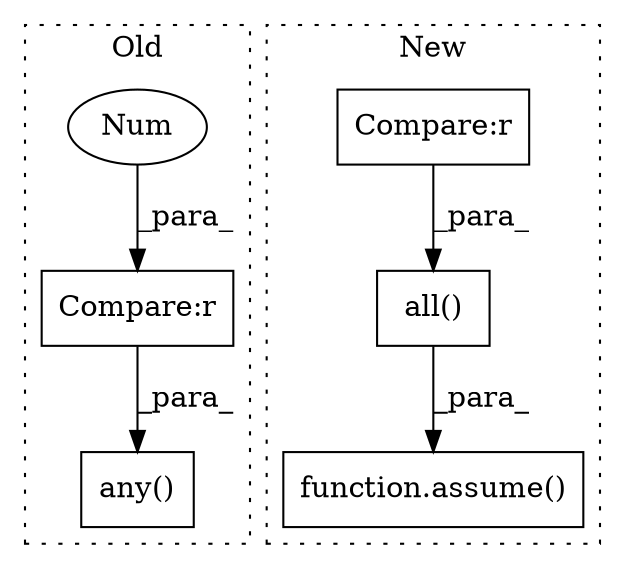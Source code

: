 digraph G {
subgraph cluster0 {
1 [label="any()" a="75" s="19138,19169" l="7,1" shape="box"];
4 [label="Compare:r" a="40" s="19145" l="24" shape="box"];
6 [label="Num" a="76" s="19150" l="19" shape="ellipse"];
label = "Old";
style="dotted";
}
subgraph cluster1 {
2 [label="function.assume()" a="75" s="18871,18893" l="7,1" shape="box"];
3 [label="Compare:r" a="40" s="18885" l="7" shape="box"];
5 [label="all()" a="75" s="18878,18892" l="7,1" shape="box"];
label = "New";
style="dotted";
}
3 -> 5 [label="_para_"];
4 -> 1 [label="_para_"];
5 -> 2 [label="_para_"];
6 -> 4 [label="_para_"];
}